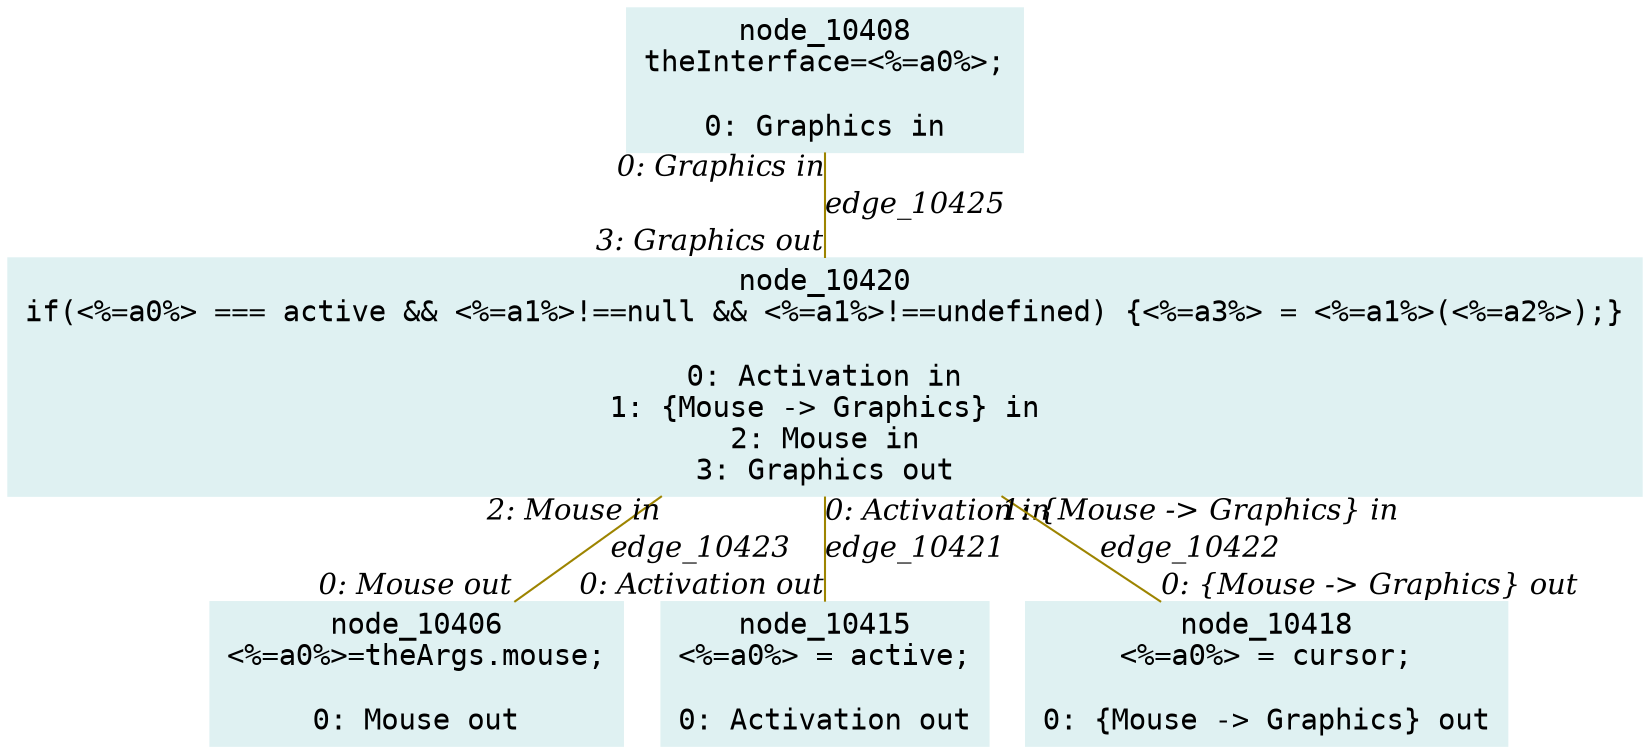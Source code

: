 digraph g{node_10406 [shape="box", style="filled", color="#dff1f2", fontname="Courier", label="node_10406
<%=a0%>=theArgs.mouse;

0: Mouse out" ]
node_10408 [shape="box", style="filled", color="#dff1f2", fontname="Courier", label="node_10408
theInterface=<%=a0%>;

0: Graphics in" ]
node_10415 [shape="box", style="filled", color="#dff1f2", fontname="Courier", label="node_10415
<%=a0%> = active;

0: Activation out" ]
node_10418 [shape="box", style="filled", color="#dff1f2", fontname="Courier", label="node_10418
<%=a0%> = cursor;

0: {Mouse -> Graphics} out" ]
node_10420 [shape="box", style="filled", color="#dff1f2", fontname="Courier", label="node_10420
if(<%=a0%> === active && <%=a1%>!==null && <%=a1%>!==undefined) {<%=a3%> = <%=a1%>(<%=a2%>);}

0: Activation in
1: {Mouse -> Graphics} in
2: Mouse in
3: Graphics out" ]
node_10420 -> node_10415 [dir=none, arrowHead=none, fontname="Times-Italic", arrowsize=1, color="#9d8400", label="edge_10421",  headlabel="0: Activation out", taillabel="0: Activation in" ]
node_10420 -> node_10418 [dir=none, arrowHead=none, fontname="Times-Italic", arrowsize=1, color="#9d8400", label="edge_10422",  headlabel="0: {Mouse -> Graphics} out", taillabel="1: {Mouse -> Graphics} in" ]
node_10420 -> node_10406 [dir=none, arrowHead=none, fontname="Times-Italic", arrowsize=1, color="#9d8400", label="edge_10423",  headlabel="0: Mouse out", taillabel="2: Mouse in" ]
node_10408 -> node_10420 [dir=none, arrowHead=none, fontname="Times-Italic", arrowsize=1, color="#9d8400", label="edge_10425",  headlabel="3: Graphics out", taillabel="0: Graphics in" ]
}